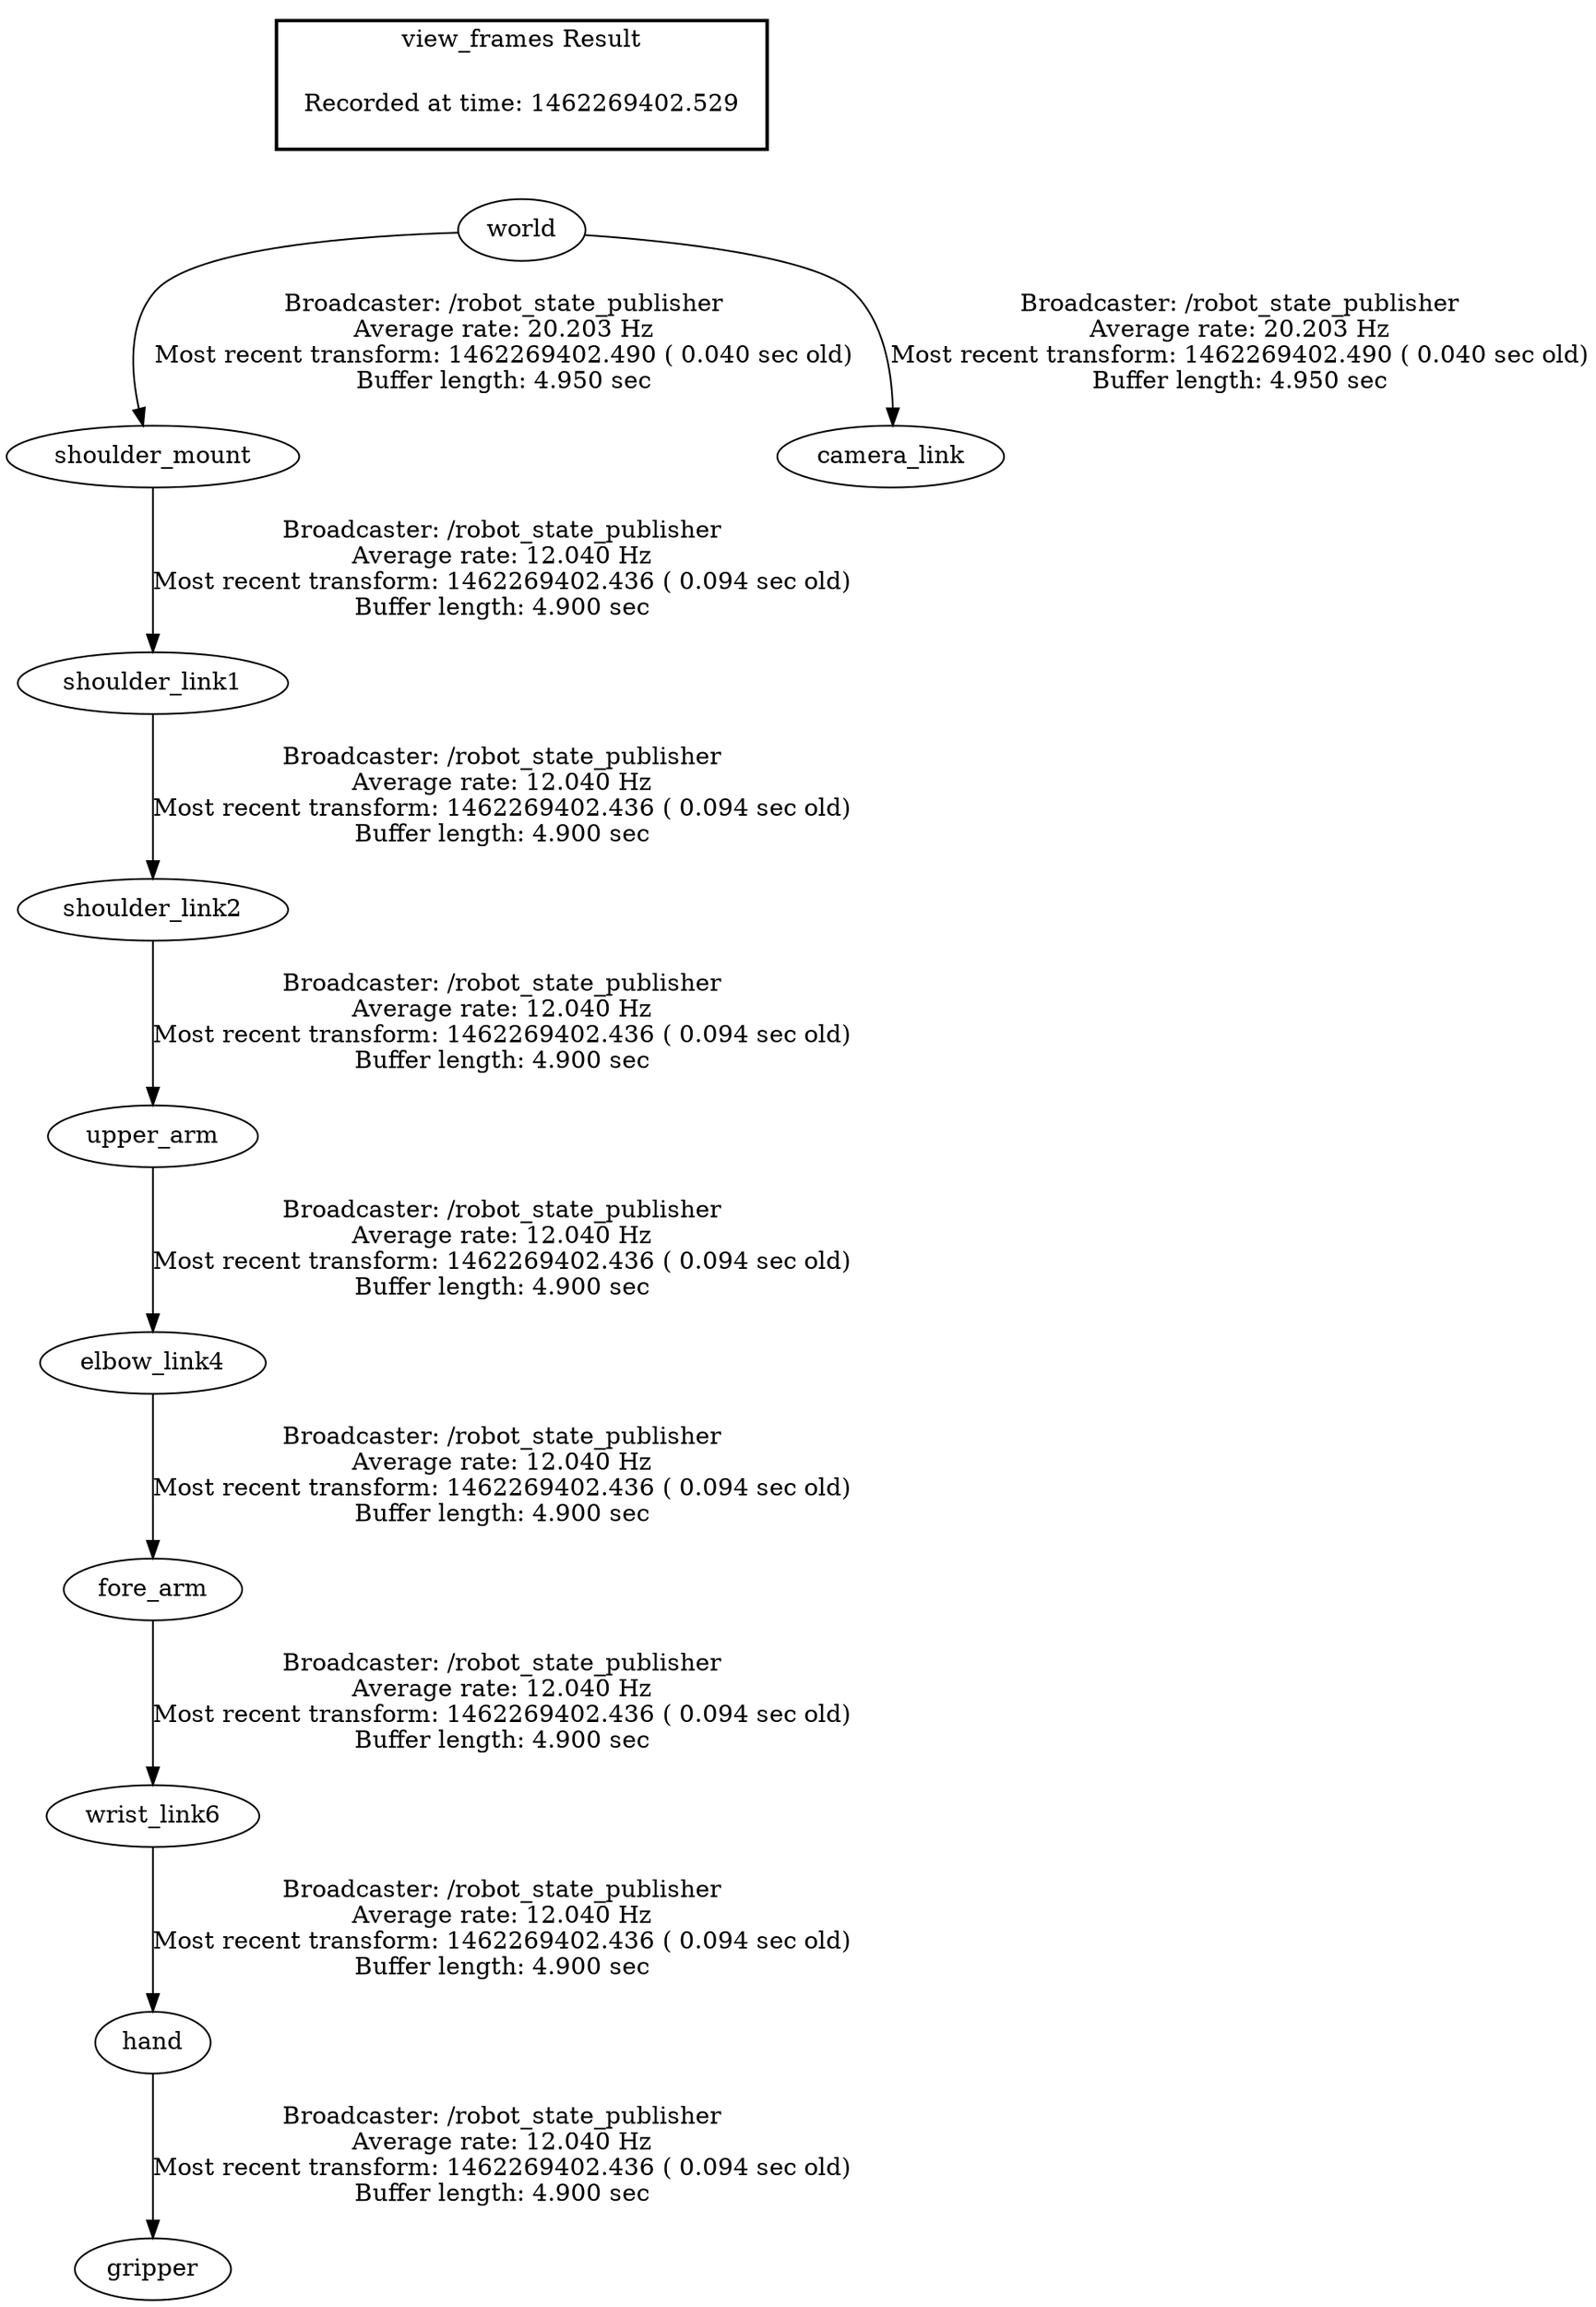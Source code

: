 digraph G {
"upper_arm" -> "elbow_link4"[label="Broadcaster: /robot_state_publisher\nAverage rate: 12.040 Hz\nMost recent transform: 1462269402.436 ( 0.094 sec old)\nBuffer length: 4.900 sec\n"];
"shoulder_link2" -> "upper_arm"[label="Broadcaster: /robot_state_publisher\nAverage rate: 12.040 Hz\nMost recent transform: 1462269402.436 ( 0.094 sec old)\nBuffer length: 4.900 sec\n"];
"elbow_link4" -> "fore_arm"[label="Broadcaster: /robot_state_publisher\nAverage rate: 12.040 Hz\nMost recent transform: 1462269402.436 ( 0.094 sec old)\nBuffer length: 4.900 sec\n"];
"hand" -> "gripper"[label="Broadcaster: /robot_state_publisher\nAverage rate: 12.040 Hz\nMost recent transform: 1462269402.436 ( 0.094 sec old)\nBuffer length: 4.900 sec\n"];
"wrist_link6" -> "hand"[label="Broadcaster: /robot_state_publisher\nAverage rate: 12.040 Hz\nMost recent transform: 1462269402.436 ( 0.094 sec old)\nBuffer length: 4.900 sec\n"];
"shoulder_link1" -> "shoulder_link2"[label="Broadcaster: /robot_state_publisher\nAverage rate: 12.040 Hz\nMost recent transform: 1462269402.436 ( 0.094 sec old)\nBuffer length: 4.900 sec\n"];
"shoulder_mount" -> "shoulder_link1"[label="Broadcaster: /robot_state_publisher\nAverage rate: 12.040 Hz\nMost recent transform: 1462269402.436 ( 0.094 sec old)\nBuffer length: 4.900 sec\n"];
"world" -> "shoulder_mount"[label="Broadcaster: /robot_state_publisher\nAverage rate: 20.203 Hz\nMost recent transform: 1462269402.490 ( 0.040 sec old)\nBuffer length: 4.950 sec\n"];
"fore_arm" -> "wrist_link6"[label="Broadcaster: /robot_state_publisher\nAverage rate: 12.040 Hz\nMost recent transform: 1462269402.436 ( 0.094 sec old)\nBuffer length: 4.900 sec\n"];
"world" -> "camera_link"[label="Broadcaster: /robot_state_publisher\nAverage rate: 20.203 Hz\nMost recent transform: 1462269402.490 ( 0.040 sec old)\nBuffer length: 4.950 sec\n"];
edge [style=invis];
 subgraph cluster_legend { style=bold; color=black; label ="view_frames Result";
"Recorded at time: 1462269402.529"[ shape=plaintext ] ;
 }->"world";
}